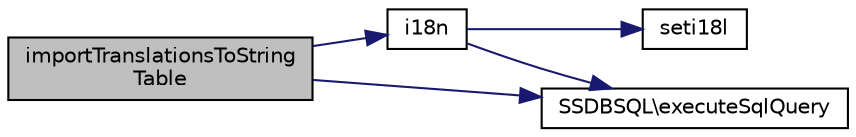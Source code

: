 digraph "importTranslationsToStringTable"
{
  edge [fontname="Helvetica",fontsize="10",labelfontname="Helvetica",labelfontsize="10"];
  node [fontname="Helvetica",fontsize="10",shape=record];
  rankdir="LR";
  Node1 [label="importTranslationsToString\lTable",height=0.2,width=0.4,color="black", fillcolor="grey75", style="filled", fontcolor="black"];
  Node1 -> Node2 [color="midnightblue",fontsize="10",style="solid",fontname="Helvetica"];
  Node2 [label="i18n",height=0.2,width=0.4,color="black", fillcolor="white", style="filled",URL="$class_s_s_helper.html#a3bece4aee1514dbafbd7d0234227e053",tooltip="Internationalization and localization. "];
  Node2 -> Node3 [color="midnightblue",fontsize="10",style="solid",fontname="Helvetica"];
  Node3 [label="seti18l",height=0.2,width=0.4,color="black", fillcolor="white", style="filled",URL="$class_s_s_helper.html#a50f106600a25de036f9b6f0a89a198d5"];
  Node2 -> Node4 [color="midnightblue",fontsize="10",style="solid",fontname="Helvetica"];
  Node4 [label="SSDBSQL\\executeSqlQuery",height=0.2,width=0.4,color="black", fillcolor="white", style="filled",URL="$class_s_s_d_b_s_q_l.html#a8b0b5ed5092c7864860fc358ecc7b822",tooltip="SQL Query ausführen. "];
  Node1 -> Node4 [color="midnightblue",fontsize="10",style="solid",fontname="Helvetica"];
}
